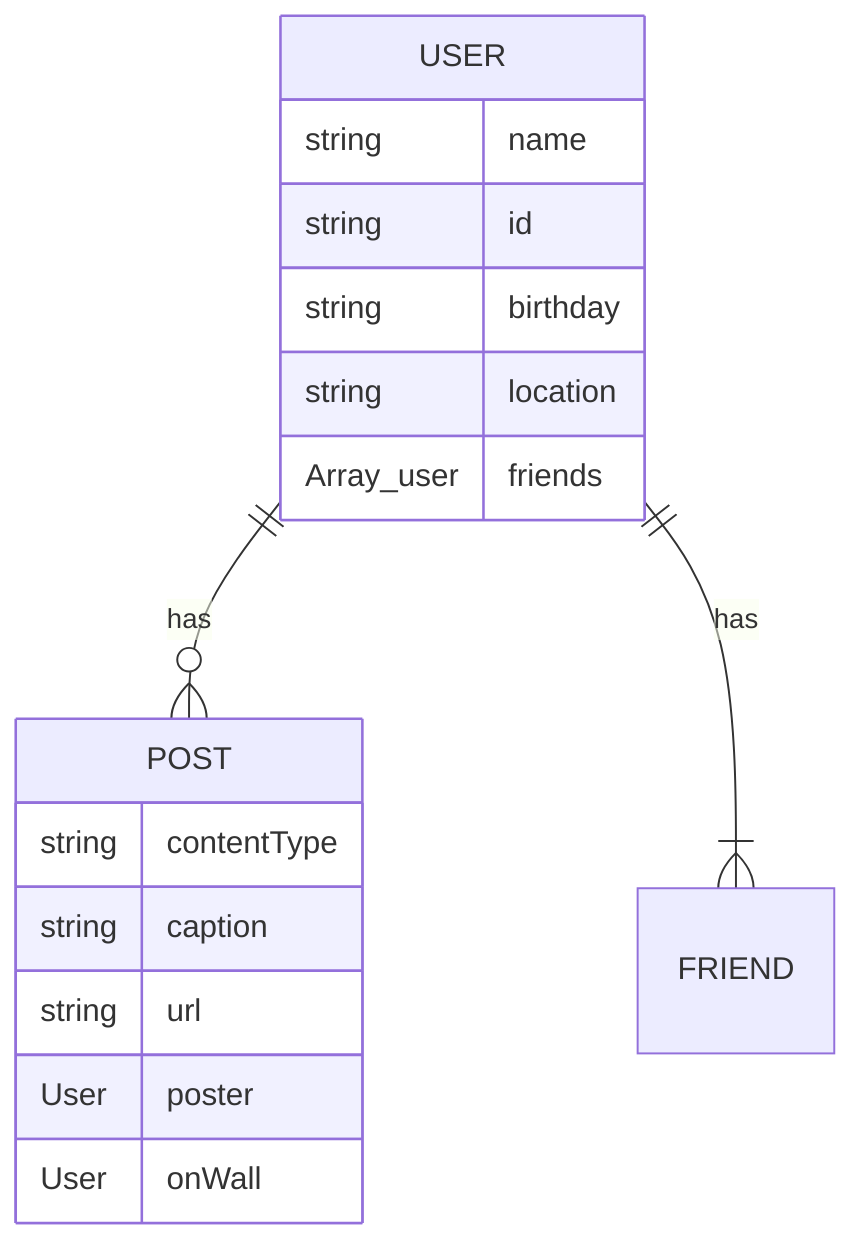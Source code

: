 erDiagram
    USER ||--o{ POST : has
    USER {
        string name
        string id
        string birthday
        string location
        Array_user friends
    }
    POST {
        string contentType
        string caption
        string url
        User poster
        User onWall
    }
    USER ||--|{ FRIEND: has